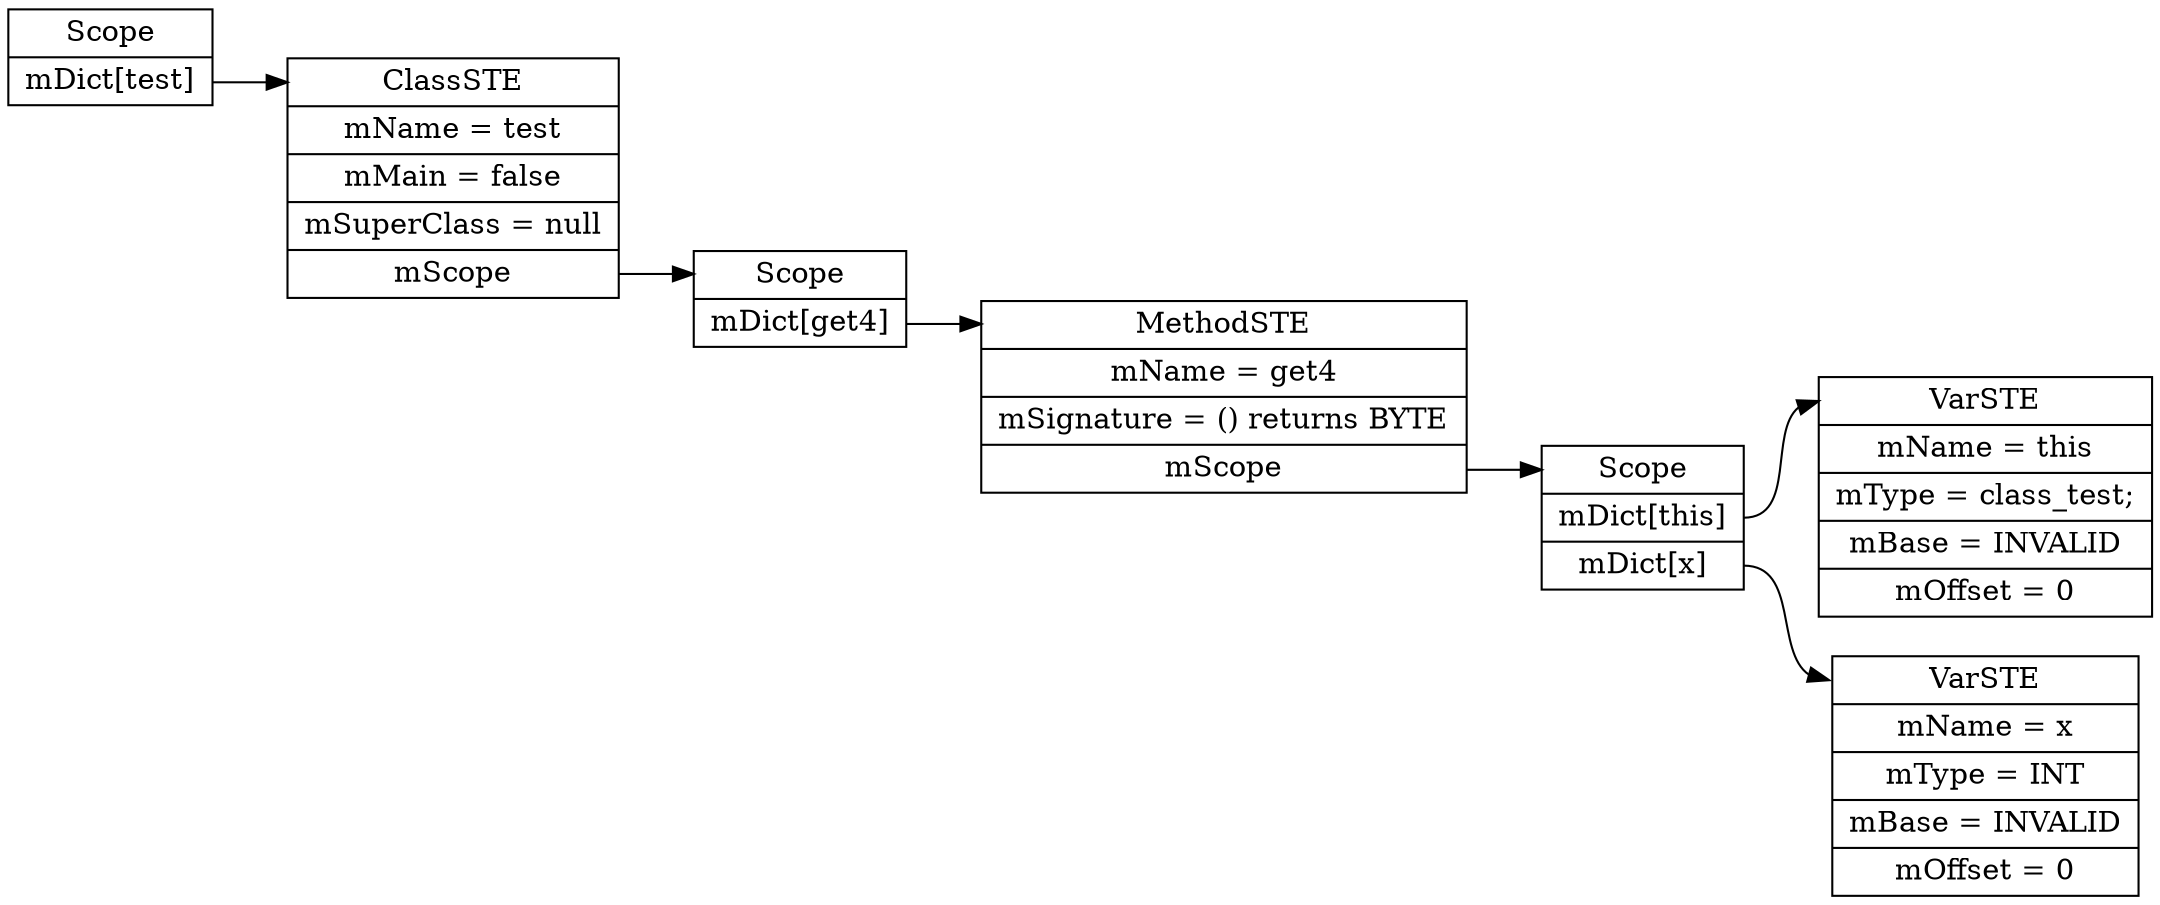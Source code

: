 digraph SymTable {
	graph [rankdir="LR"];
	node [shape=record];
	0 [label=" <f0> Scope | <f1> mDict\[test\] "];
	0:<f1> -> 1:<f0>;
	1 [label=" <f0> ClassSTE | <f1> mName = test| <f2> mMain = false| <f3> mSuperClass = null| <f4> mScope "];
	1:<f4> -> 2:<f0>;
	2 [label=" <f0> Scope | <f1> mDict\[get4\] "];
	2:<f1> -> 3:<f0>;
	3 [label=" <f0> MethodSTE | <f1> mName = get4| <f2> mSignature = () returns BYTE| <f3> mScope "];
	3:<f3> -> 4:<f0>;
	4 [label=" <f0> Scope | <f1> mDict\[this\] | <f2> mDict\[x\] "];
	4:<f1> -> 5:<f0>;
	5 [label=" <f0> VarSTE | <f1> mName = this| <f2> mType = class_test;| <f3> mBase = INVALID| <f4> mOffset = 0"];
	4:<f2> -> 6:<f0>;
	6 [label=" <f0> VarSTE | <f1> mName = x| <f2> mType = INT| <f3> mBase = INVALID| <f4> mOffset = 0"];
}
